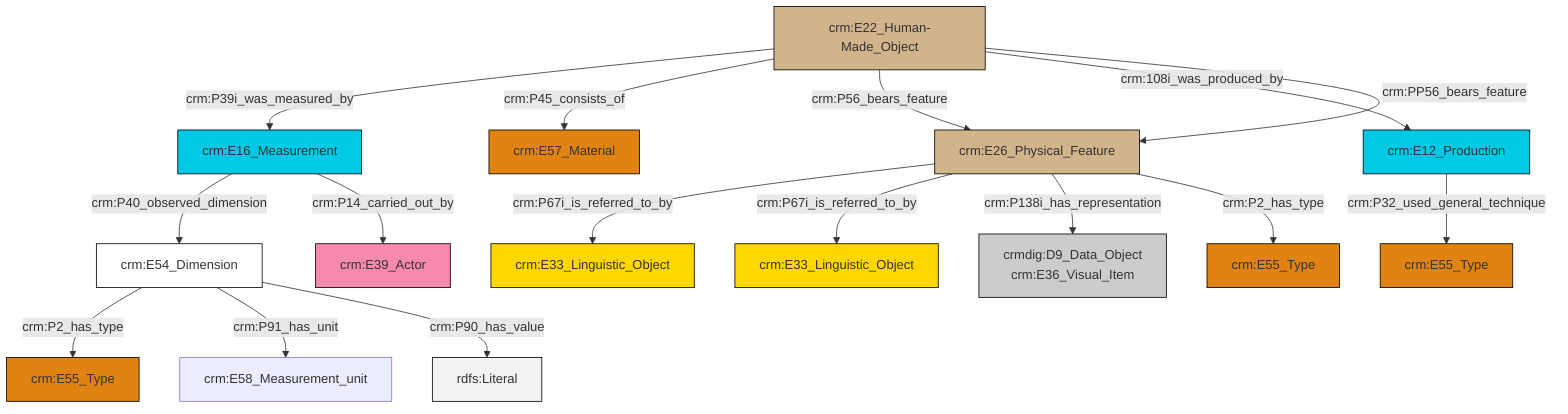 graph TD
classDef Literal fill:#f2f2f2,stroke:#000000;
classDef CRM_Entity fill:#FFFFFF,stroke:#000000;
classDef Temporal_Entity fill:#00C9E6, stroke:#000000;
classDef Type fill:#E18312, stroke:#000000;
classDef Time-Span fill:#2C9C91, stroke:#000000;
classDef Appellation fill:#FFEB7F, stroke:#000000;
classDef Place fill:#008836, stroke:#000000;
classDef Persistent_Item fill:#B266B2, stroke:#000000;
classDef Conceptual_Object fill:#FFD700, stroke:#000000;
classDef Physical_Thing fill:#D2B48C, stroke:#000000;
classDef Actor fill:#f58aad, stroke:#000000;
classDef PC_Classes fill:#4ce600, stroke:#000000;
classDef Multi fill:#cccccc,stroke:#000000;

0["crm:E26_Physical_Feature"]:::Physical_Thing -->|crm:P67i_is_referred_to_by| 1["crm:E33_Linguistic_Object"]:::Conceptual_Object
4["crm:E22_Human-Made_Object"]:::Physical_Thing -->|crm:P39i_was_measured_by| 5["crm:E16_Measurement"]:::Temporal_Entity
6["crm:E54_Dimension"]:::CRM_Entity -->|crm:P2_has_type| 7["crm:E55_Type"]:::Type
4["crm:E22_Human-Made_Object"]:::Physical_Thing -->|crm:P45_consists_of| 10["crm:E57_Material"]:::Type
6["crm:E54_Dimension"]:::CRM_Entity -->|crm:P91_has_unit| 15["crm:E58_Measurement_unit"]:::Default
4["crm:E22_Human-Made_Object"]:::Physical_Thing -->|crm:P56_bears_feature| 0["crm:E26_Physical_Feature"]:::Physical_Thing
6["crm:E54_Dimension"]:::CRM_Entity -->|crm:P90_has_value| 16[rdfs:Literal]:::Literal
4["crm:E22_Human-Made_Object"]:::Physical_Thing -->|crm:108i_was_produced_by| 13["crm:E12_Production"]:::Temporal_Entity
5["crm:E16_Measurement"]:::Temporal_Entity -->|crm:P40_observed_dimension| 6["crm:E54_Dimension"]:::CRM_Entity
0["crm:E26_Physical_Feature"]:::Physical_Thing -->|crm:P67i_is_referred_to_by| 2["crm:E33_Linguistic_Object"]:::Conceptual_Object
13["crm:E12_Production"]:::Temporal_Entity -->|crm:P32_used_general_technique| 11["crm:E55_Type"]:::Type
0["crm:E26_Physical_Feature"]:::Physical_Thing -->|crm:P138i_has_representation| 22["crmdig:D9_Data_Object<br>crm:E36_Visual_Item"]:::Multi
0["crm:E26_Physical_Feature"]:::Physical_Thing -->|crm:P2_has_type| 26["crm:E55_Type"]:::Type
5["crm:E16_Measurement"]:::Temporal_Entity -->|crm:P14_carried_out_by| 20["crm:E39_Actor"]:::Actor
4["crm:E22_Human-Made_Object"]:::Physical_Thing -->|crm:PP56_bears_feature| 0["crm:E26_Physical_Feature"]:::Physical_Thing